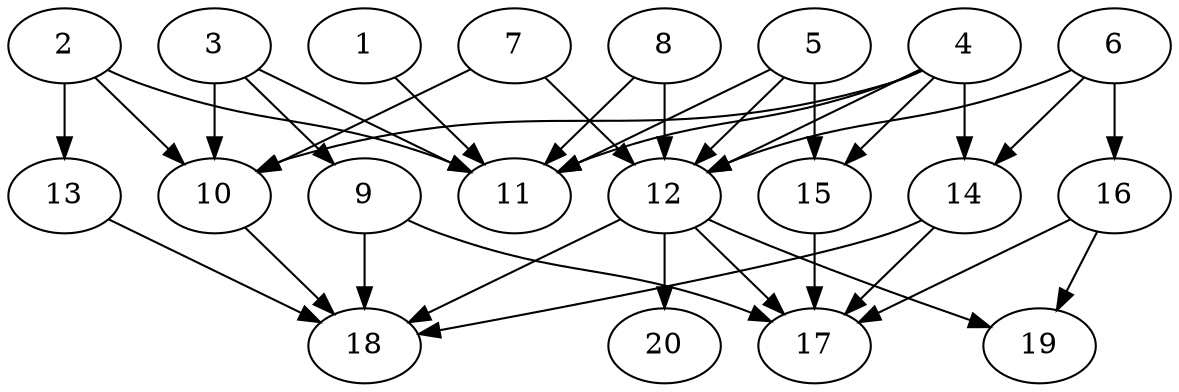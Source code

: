 // DAG automatically generated by daggen at Thu Oct  3 13:58:42 2019
// ./daggen --dot -n 20 --ccr 0.3 --fat 0.7 --regular 0.9 --density 0.7 --mindata 5242880 --maxdata 52428800 
digraph G {
  1 [size="149879467", alpha="0.19", expect_size="44963840"] 
  1 -> 11 [size ="44963840"]
  2 [size="111155200", alpha="0.08", expect_size="33346560"] 
  2 -> 10 [size ="33346560"]
  2 -> 11 [size ="33346560"]
  2 -> 13 [size ="33346560"]
  3 [size="24876373", alpha="0.07", expect_size="7462912"] 
  3 -> 9 [size ="7462912"]
  3 -> 10 [size ="7462912"]
  3 -> 11 [size ="7462912"]
  4 [size="32645120", alpha="0.10", expect_size="9793536"] 
  4 -> 10 [size ="9793536"]
  4 -> 11 [size ="9793536"]
  4 -> 12 [size ="9793536"]
  4 -> 14 [size ="9793536"]
  4 -> 15 [size ="9793536"]
  5 [size="149121707", alpha="0.15", expect_size="44736512"] 
  5 -> 11 [size ="44736512"]
  5 -> 12 [size ="44736512"]
  5 -> 15 [size ="44736512"]
  6 [size="95982933", alpha="0.05", expect_size="28794880"] 
  6 -> 12 [size ="28794880"]
  6 -> 14 [size ="28794880"]
  6 -> 16 [size ="28794880"]
  7 [size="31092053", alpha="0.06", expect_size="9327616"] 
  7 -> 10 [size ="9327616"]
  7 -> 12 [size ="9327616"]
  8 [size="107581440", alpha="0.11", expect_size="32274432"] 
  8 -> 11 [size ="32274432"]
  8 -> 12 [size ="32274432"]
  9 [size="138141013", alpha="0.05", expect_size="41442304"] 
  9 -> 17 [size ="41442304"]
  9 -> 18 [size ="41442304"]
  10 [size="42222933", alpha="0.19", expect_size="12666880"] 
  10 -> 18 [size ="12666880"]
  11 [size="17776640", alpha="0.00", expect_size="5332992"] 
  12 [size="164304213", alpha="0.13", expect_size="49291264"] 
  12 -> 17 [size ="49291264"]
  12 -> 18 [size ="49291264"]
  12 -> 19 [size ="49291264"]
  12 -> 20 [size ="49291264"]
  13 [size="67379200", alpha="0.07", expect_size="20213760"] 
  13 -> 18 [size ="20213760"]
  14 [size="125808640", alpha="0.17", expect_size="37742592"] 
  14 -> 17 [size ="37742592"]
  14 -> 18 [size ="37742592"]
  15 [size="45902507", alpha="0.15", expect_size="13770752"] 
  15 -> 17 [size ="13770752"]
  16 [size="166891520", alpha="0.13", expect_size="50067456"] 
  16 -> 17 [size ="50067456"]
  16 -> 19 [size ="50067456"]
  17 [size="49128107", alpha="0.08", expect_size="14738432"] 
  18 [size="99188053", alpha="0.17", expect_size="29756416"] 
  19 [size="27320320", alpha="0.14", expect_size="8196096"] 
  20 [size="68123307", alpha="0.05", expect_size="20436992"] 
}
